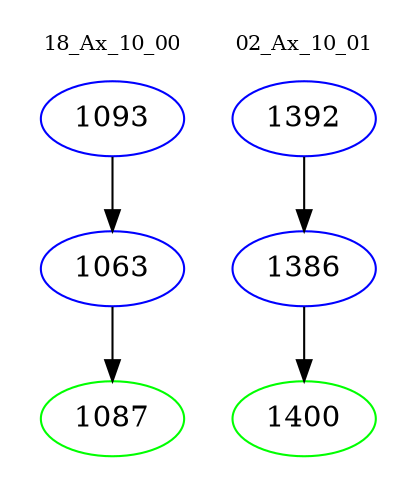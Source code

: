digraph{
subgraph cluster_0 {
color = white
label = "18_Ax_10_00";
fontsize=10;
T0_1093 [label="1093", color="blue"]
T0_1093 -> T0_1063 [color="black"]
T0_1063 [label="1063", color="blue"]
T0_1063 -> T0_1087 [color="black"]
T0_1087 [label="1087", color="green"]
}
subgraph cluster_1 {
color = white
label = "02_Ax_10_01";
fontsize=10;
T1_1392 [label="1392", color="blue"]
T1_1392 -> T1_1386 [color="black"]
T1_1386 [label="1386", color="blue"]
T1_1386 -> T1_1400 [color="black"]
T1_1400 [label="1400", color="green"]
}
}

